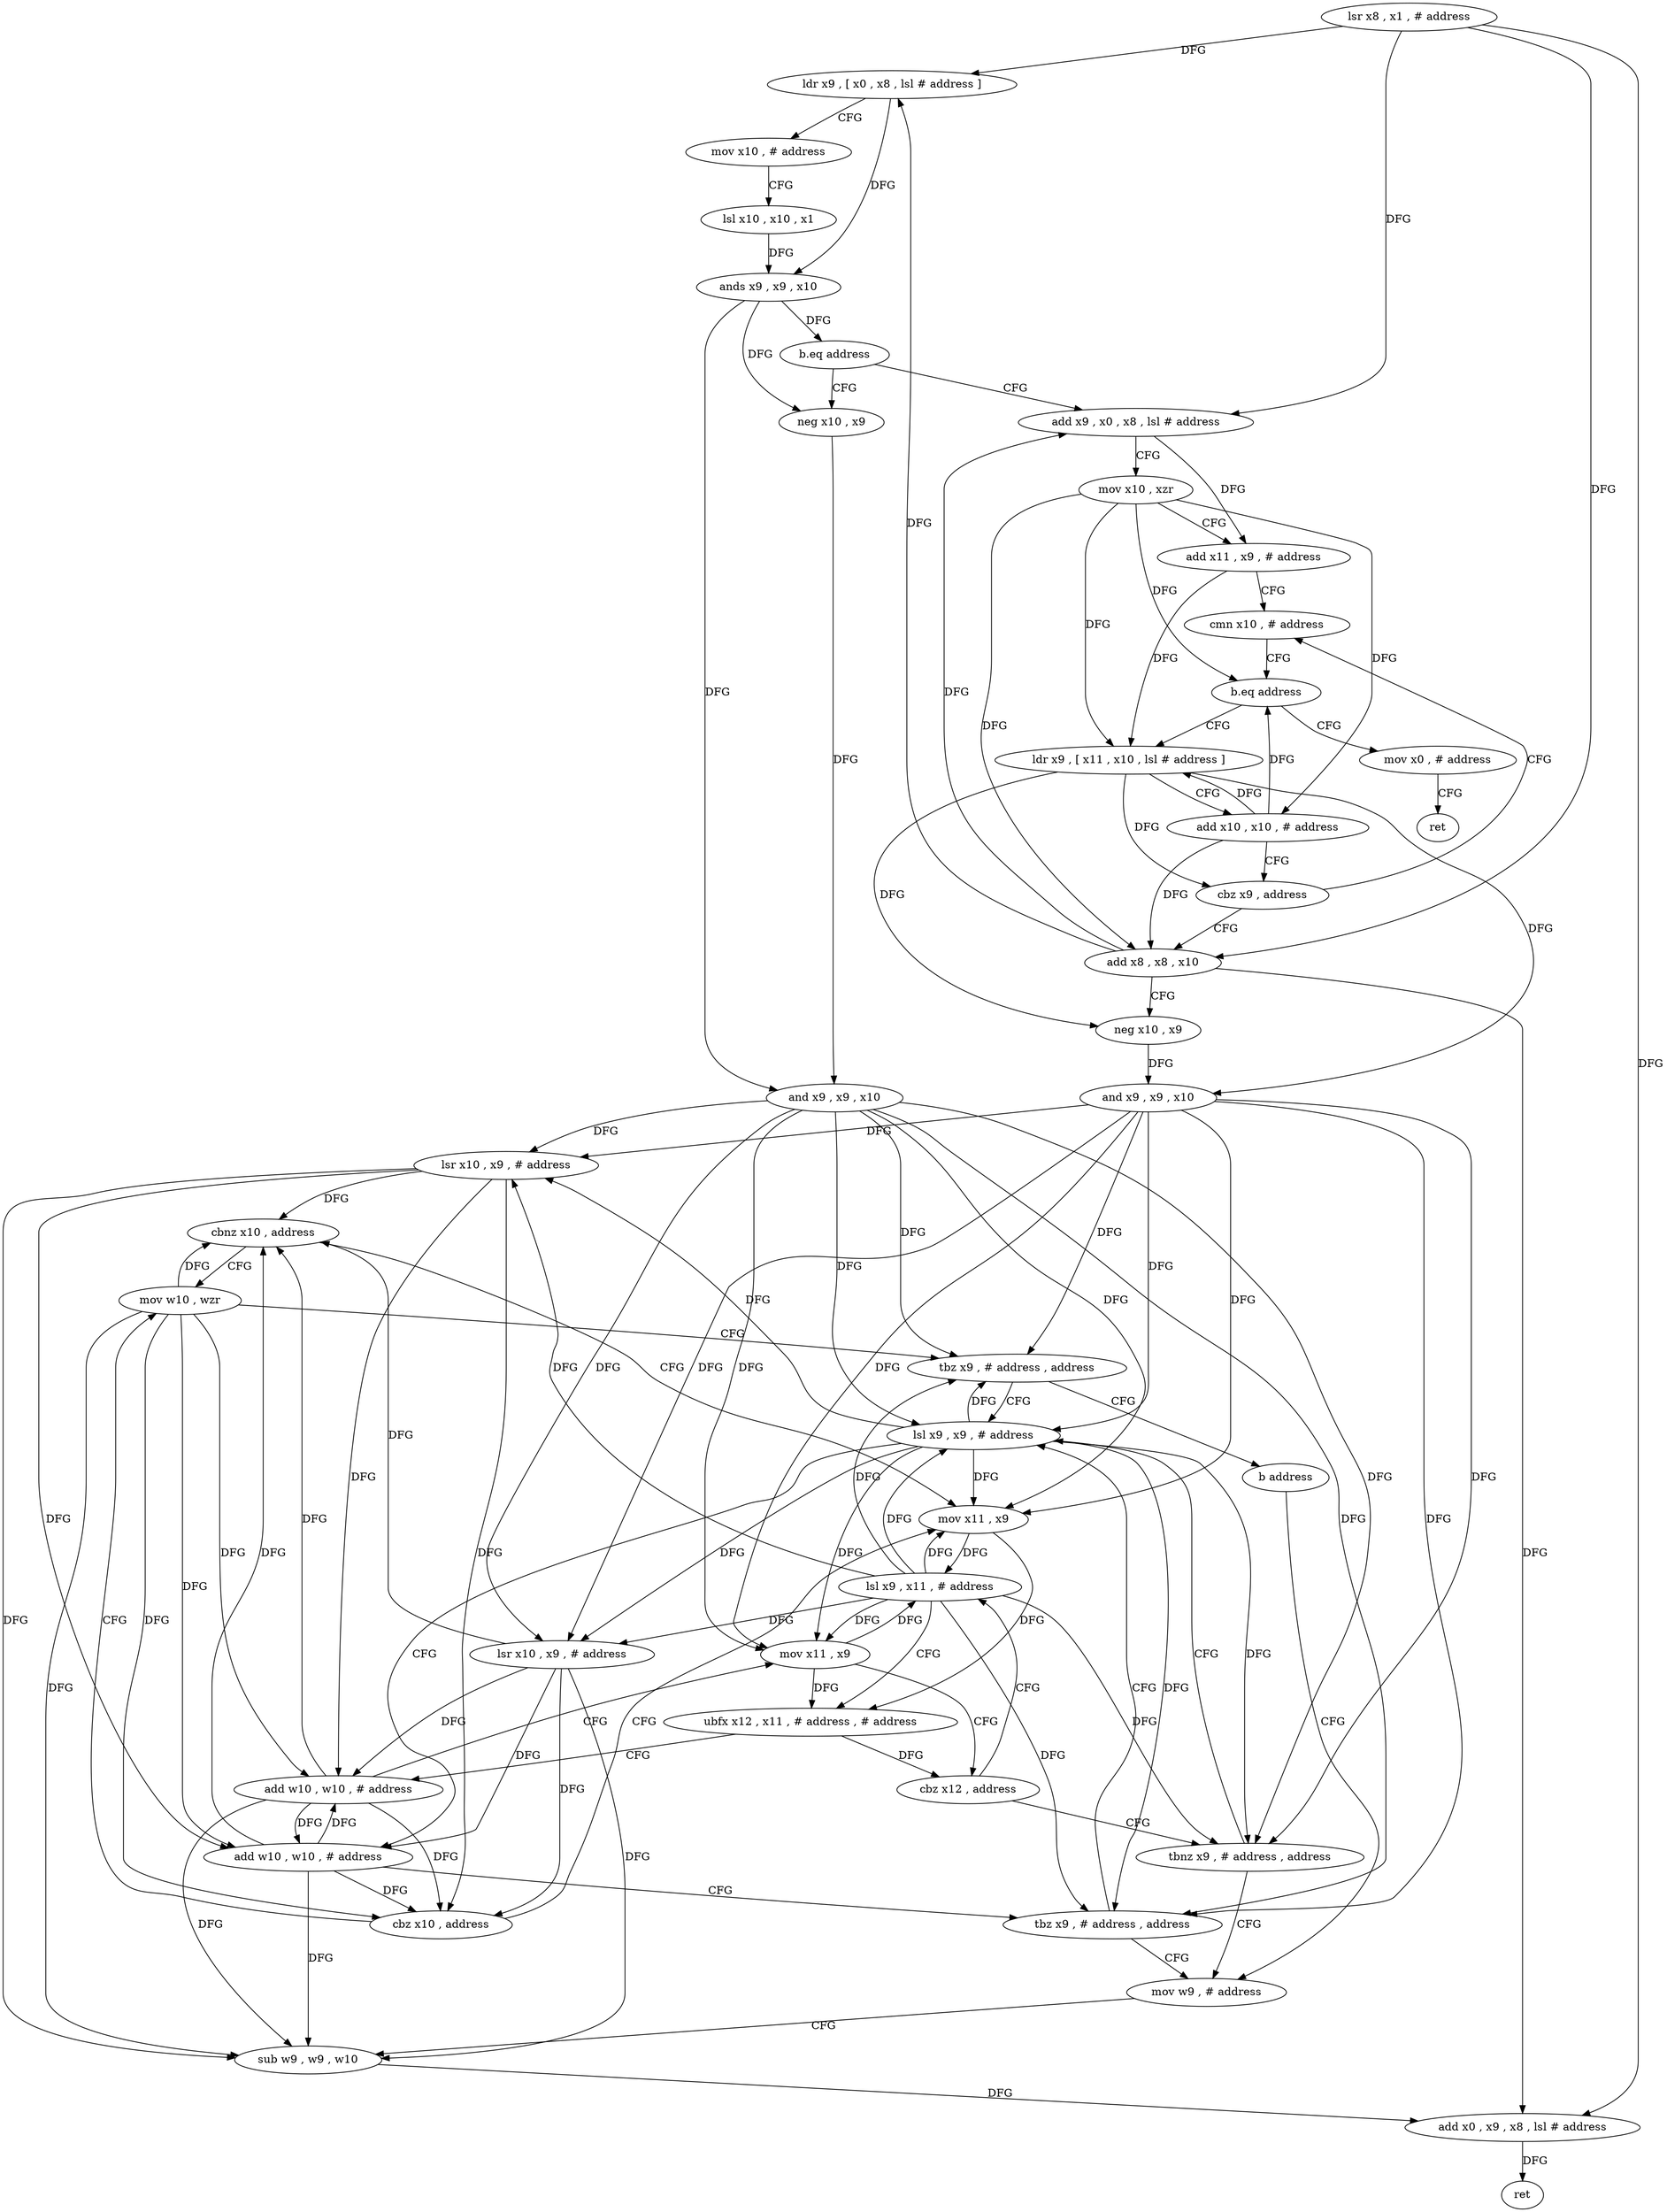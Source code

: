 digraph "func" {
"4224224" [label = "lsr x8 , x1 , # address" ]
"4224228" [label = "ldr x9 , [ x0 , x8 , lsl # address ]" ]
"4224232" [label = "mov x10 , # address" ]
"4224236" [label = "lsl x10 , x10 , x1" ]
"4224240" [label = "ands x9 , x9 , x10" ]
"4224244" [label = "b.eq address" ]
"4224320" [label = "add x9 , x0 , x8 , lsl # address" ]
"4224248" [label = "neg x10 , x9" ]
"4224324" [label = "mov x10 , xzr" ]
"4224328" [label = "add x11 , x9 , # address" ]
"4224332" [label = "cmn x10 , # address" ]
"4224252" [label = "and x9 , x9 , x10" ]
"4224256" [label = "lsr x10 , x9 , # address" ]
"4224260" [label = "cbnz x10 , address" ]
"4224372" [label = "mov w10 , wzr" ]
"4224264" [label = "mov x11 , x9" ]
"4224384" [label = "mov x0 , # address" ]
"4224388" [label = "ret" ]
"4224340" [label = "ldr x9 , [ x11 , x10 , lsl # address ]" ]
"4224344" [label = "add x10 , x10 , # address" ]
"4224348" [label = "cbz x9 , address" ]
"4224352" [label = "add x8 , x8 , x10" ]
"4224376" [label = "tbz x9 , # address , address" ]
"4224292" [label = "lsl x9 , x9 , # address" ]
"4224380" [label = "b address" ]
"4224268" [label = "lsl x9 , x11 , # address" ]
"4224336" [label = "b.eq address" ]
"4224356" [label = "neg x10 , x9" ]
"4224360" [label = "and x9 , x9 , x10" ]
"4224364" [label = "lsr x10 , x9 , # address" ]
"4224368" [label = "cbz x10 , address" ]
"4224296" [label = "add w10 , w10 , # address" ]
"4224300" [label = "tbz x9 , # address , address" ]
"4224304" [label = "mov w9 , # address" ]
"4224272" [label = "ubfx x12 , x11 , # address , # address" ]
"4224276" [label = "add w10 , w10 , # address" ]
"4224280" [label = "mov x11 , x9" ]
"4224284" [label = "cbz x12 , address" ]
"4224288" [label = "tbnz x9 , # address , address" ]
"4224308" [label = "sub w9 , w9 , w10" ]
"4224312" [label = "add x0 , x9 , x8 , lsl # address" ]
"4224316" [label = "ret" ]
"4224224" -> "4224228" [ label = "DFG" ]
"4224224" -> "4224320" [ label = "DFG" ]
"4224224" -> "4224352" [ label = "DFG" ]
"4224224" -> "4224312" [ label = "DFG" ]
"4224228" -> "4224232" [ label = "CFG" ]
"4224228" -> "4224240" [ label = "DFG" ]
"4224232" -> "4224236" [ label = "CFG" ]
"4224236" -> "4224240" [ label = "DFG" ]
"4224240" -> "4224244" [ label = "DFG" ]
"4224240" -> "4224248" [ label = "DFG" ]
"4224240" -> "4224252" [ label = "DFG" ]
"4224244" -> "4224320" [ label = "CFG" ]
"4224244" -> "4224248" [ label = "CFG" ]
"4224320" -> "4224324" [ label = "CFG" ]
"4224320" -> "4224328" [ label = "DFG" ]
"4224248" -> "4224252" [ label = "DFG" ]
"4224324" -> "4224328" [ label = "CFG" ]
"4224324" -> "4224336" [ label = "DFG" ]
"4224324" -> "4224340" [ label = "DFG" ]
"4224324" -> "4224344" [ label = "DFG" ]
"4224324" -> "4224352" [ label = "DFG" ]
"4224328" -> "4224332" [ label = "CFG" ]
"4224328" -> "4224340" [ label = "DFG" ]
"4224332" -> "4224336" [ label = "CFG" ]
"4224252" -> "4224256" [ label = "DFG" ]
"4224252" -> "4224376" [ label = "DFG" ]
"4224252" -> "4224264" [ label = "DFG" ]
"4224252" -> "4224292" [ label = "DFG" ]
"4224252" -> "4224300" [ label = "DFG" ]
"4224252" -> "4224280" [ label = "DFG" ]
"4224252" -> "4224364" [ label = "DFG" ]
"4224252" -> "4224288" [ label = "DFG" ]
"4224256" -> "4224260" [ label = "DFG" ]
"4224256" -> "4224296" [ label = "DFG" ]
"4224256" -> "4224276" [ label = "DFG" ]
"4224256" -> "4224368" [ label = "DFG" ]
"4224256" -> "4224308" [ label = "DFG" ]
"4224260" -> "4224372" [ label = "CFG" ]
"4224260" -> "4224264" [ label = "CFG" ]
"4224372" -> "4224376" [ label = "CFG" ]
"4224372" -> "4224260" [ label = "DFG" ]
"4224372" -> "4224296" [ label = "DFG" ]
"4224372" -> "4224276" [ label = "DFG" ]
"4224372" -> "4224368" [ label = "DFG" ]
"4224372" -> "4224308" [ label = "DFG" ]
"4224264" -> "4224268" [ label = "DFG" ]
"4224264" -> "4224272" [ label = "DFG" ]
"4224384" -> "4224388" [ label = "CFG" ]
"4224340" -> "4224344" [ label = "CFG" ]
"4224340" -> "4224348" [ label = "DFG" ]
"4224340" -> "4224356" [ label = "DFG" ]
"4224340" -> "4224360" [ label = "DFG" ]
"4224344" -> "4224348" [ label = "CFG" ]
"4224344" -> "4224336" [ label = "DFG" ]
"4224344" -> "4224340" [ label = "DFG" ]
"4224344" -> "4224352" [ label = "DFG" ]
"4224348" -> "4224332" [ label = "CFG" ]
"4224348" -> "4224352" [ label = "CFG" ]
"4224352" -> "4224356" [ label = "CFG" ]
"4224352" -> "4224228" [ label = "DFG" ]
"4224352" -> "4224320" [ label = "DFG" ]
"4224352" -> "4224312" [ label = "DFG" ]
"4224376" -> "4224292" [ label = "CFG" ]
"4224376" -> "4224380" [ label = "CFG" ]
"4224292" -> "4224296" [ label = "CFG" ]
"4224292" -> "4224256" [ label = "DFG" ]
"4224292" -> "4224376" [ label = "DFG" ]
"4224292" -> "4224264" [ label = "DFG" ]
"4224292" -> "4224300" [ label = "DFG" ]
"4224292" -> "4224280" [ label = "DFG" ]
"4224292" -> "4224364" [ label = "DFG" ]
"4224292" -> "4224288" [ label = "DFG" ]
"4224380" -> "4224304" [ label = "CFG" ]
"4224268" -> "4224272" [ label = "CFG" ]
"4224268" -> "4224256" [ label = "DFG" ]
"4224268" -> "4224376" [ label = "DFG" ]
"4224268" -> "4224264" [ label = "DFG" ]
"4224268" -> "4224292" [ label = "DFG" ]
"4224268" -> "4224300" [ label = "DFG" ]
"4224268" -> "4224280" [ label = "DFG" ]
"4224268" -> "4224364" [ label = "DFG" ]
"4224268" -> "4224288" [ label = "DFG" ]
"4224336" -> "4224384" [ label = "CFG" ]
"4224336" -> "4224340" [ label = "CFG" ]
"4224356" -> "4224360" [ label = "DFG" ]
"4224360" -> "4224364" [ label = "DFG" ]
"4224360" -> "4224256" [ label = "DFG" ]
"4224360" -> "4224376" [ label = "DFG" ]
"4224360" -> "4224264" [ label = "DFG" ]
"4224360" -> "4224292" [ label = "DFG" ]
"4224360" -> "4224300" [ label = "DFG" ]
"4224360" -> "4224280" [ label = "DFG" ]
"4224360" -> "4224288" [ label = "DFG" ]
"4224364" -> "4224368" [ label = "DFG" ]
"4224364" -> "4224260" [ label = "DFG" ]
"4224364" -> "4224296" [ label = "DFG" ]
"4224364" -> "4224276" [ label = "DFG" ]
"4224364" -> "4224308" [ label = "DFG" ]
"4224368" -> "4224264" [ label = "CFG" ]
"4224368" -> "4224372" [ label = "CFG" ]
"4224296" -> "4224300" [ label = "CFG" ]
"4224296" -> "4224260" [ label = "DFG" ]
"4224296" -> "4224276" [ label = "DFG" ]
"4224296" -> "4224368" [ label = "DFG" ]
"4224296" -> "4224308" [ label = "DFG" ]
"4224300" -> "4224292" [ label = "CFG" ]
"4224300" -> "4224304" [ label = "CFG" ]
"4224304" -> "4224308" [ label = "CFG" ]
"4224272" -> "4224276" [ label = "CFG" ]
"4224272" -> "4224284" [ label = "DFG" ]
"4224276" -> "4224280" [ label = "CFG" ]
"4224276" -> "4224260" [ label = "DFG" ]
"4224276" -> "4224296" [ label = "DFG" ]
"4224276" -> "4224368" [ label = "DFG" ]
"4224276" -> "4224308" [ label = "DFG" ]
"4224280" -> "4224284" [ label = "CFG" ]
"4224280" -> "4224268" [ label = "DFG" ]
"4224280" -> "4224272" [ label = "DFG" ]
"4224284" -> "4224268" [ label = "CFG" ]
"4224284" -> "4224288" [ label = "CFG" ]
"4224288" -> "4224304" [ label = "CFG" ]
"4224288" -> "4224292" [ label = "CFG" ]
"4224308" -> "4224312" [ label = "DFG" ]
"4224312" -> "4224316" [ label = "DFG" ]
}
